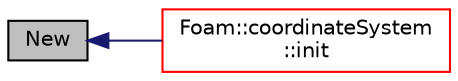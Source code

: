 digraph "New"
{
  bgcolor="transparent";
  edge [fontname="Helvetica",fontsize="10",labelfontname="Helvetica",labelfontsize="10"];
  node [fontname="Helvetica",fontsize="10",shape=record];
  rankdir="LR";
  Node335 [label="New",height=0.2,width=0.4,color="black", fillcolor="grey75", style="filled", fontcolor="black"];
  Node335 -> Node336 [dir="back",color="midnightblue",fontsize="10",style="solid",fontname="Helvetica"];
  Node336 [label="Foam::coordinateSystem\l::init",height=0.2,width=0.4,color="red",URL="$a26141.html#a995277f8136ac3b16f04b2e9d446ec3d",tooltip="Init from dict and obr. "];
}
